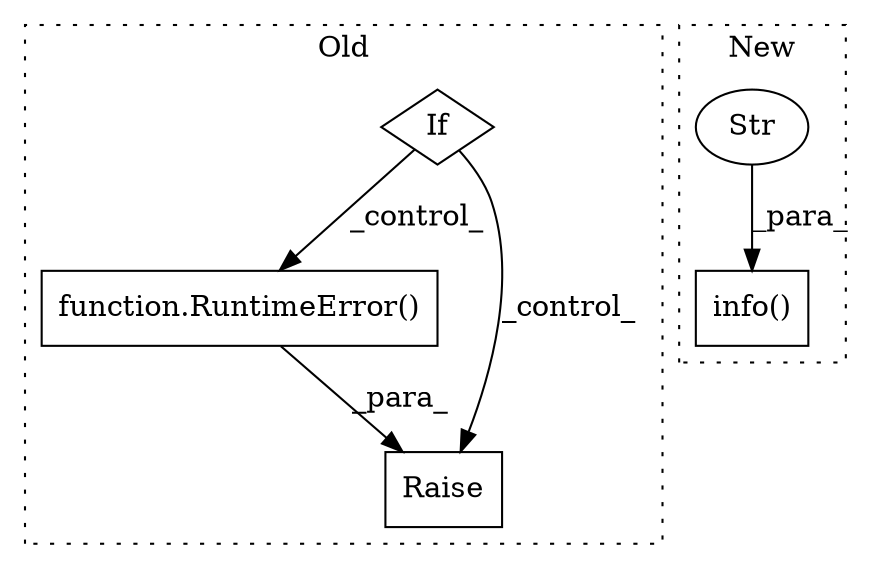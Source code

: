 digraph G {
subgraph cluster0 {
1 [label="function.RuntimeError()" a="75" s="1391" l="14" shape="box"];
4 [label="Raise" a="91" s="1385" l="6" shape="box"];
5 [label="If" a="96" s="1135" l="3" shape="diamond"];
label = "Old";
style="dotted";
}
subgraph cluster1 {
2 [label="info()" a="75" s="523,562" l="12,1" shape="box"];
3 [label="Str" a="66" s="535" l="27" shape="ellipse"];
label = "New";
style="dotted";
}
1 -> 4 [label="_para_"];
3 -> 2 [label="_para_"];
5 -> 1 [label="_control_"];
5 -> 4 [label="_control_"];
}